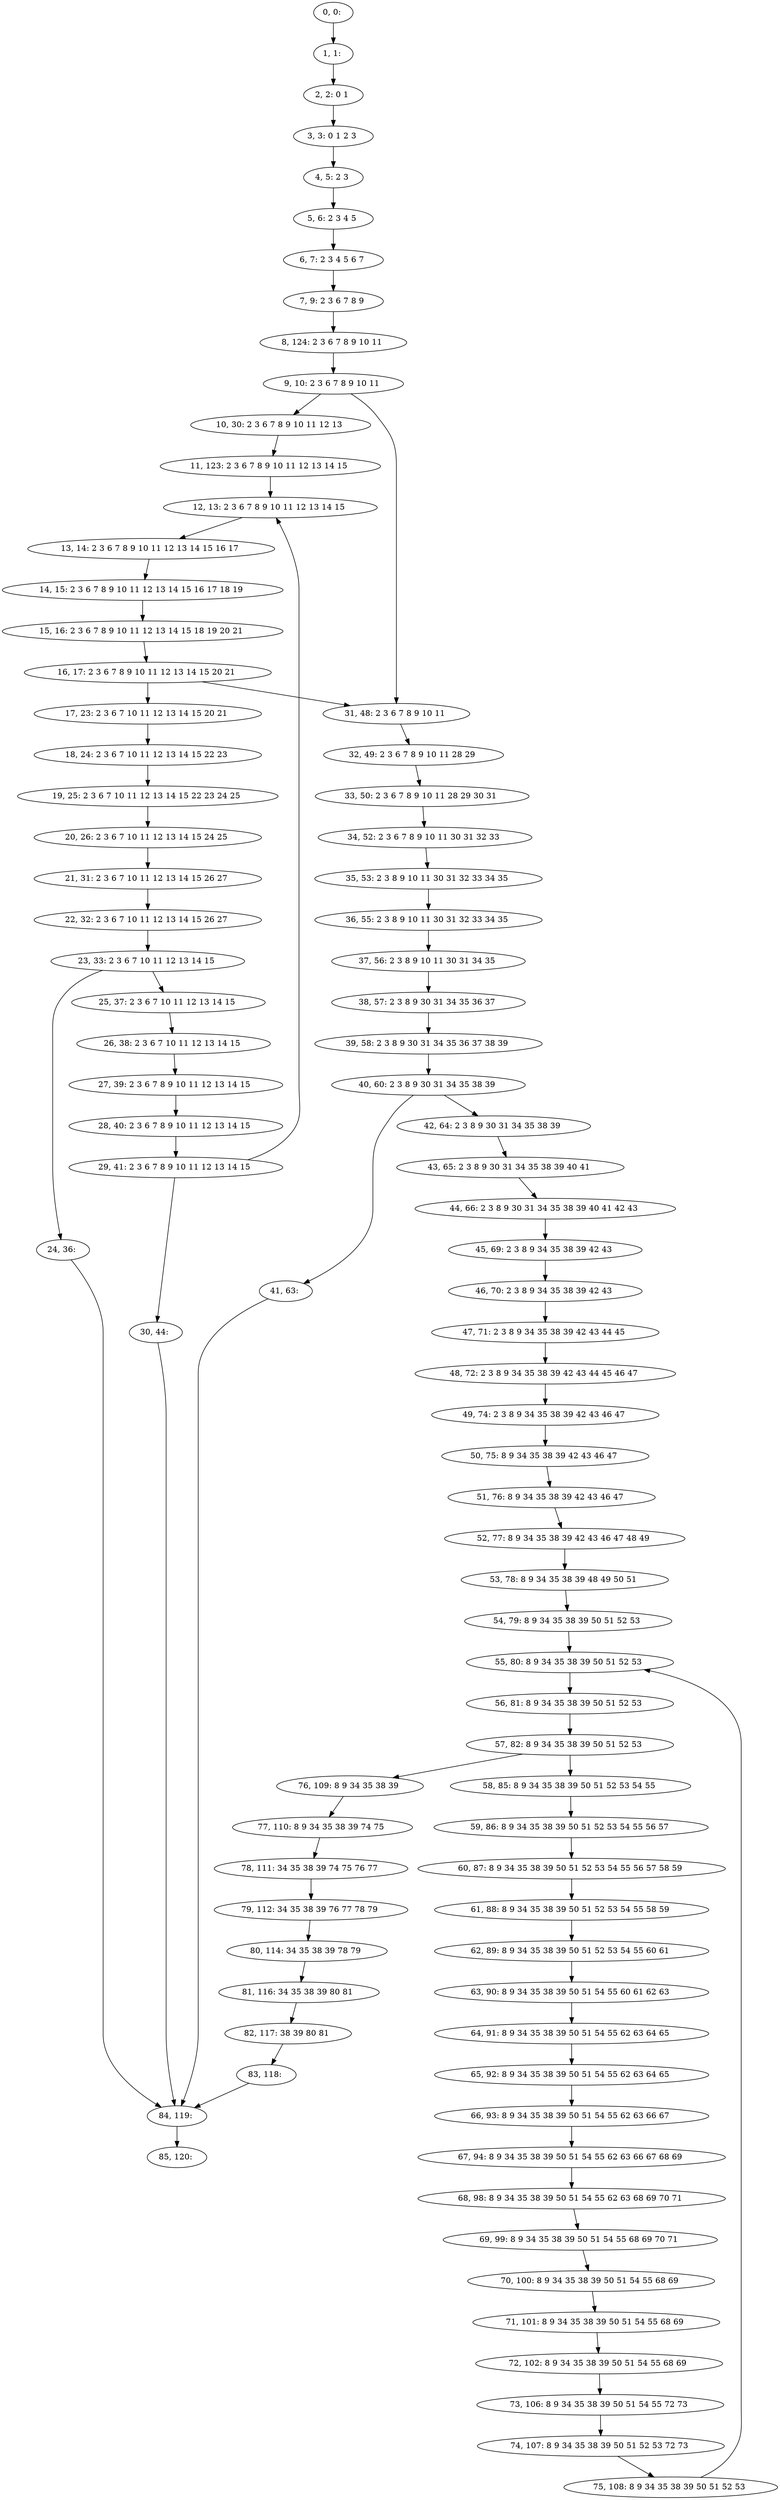 digraph G {
0[label="0, 0: "];
1[label="1, 1: "];
2[label="2, 2: 0 1 "];
3[label="3, 3: 0 1 2 3 "];
4[label="4, 5: 2 3 "];
5[label="5, 6: 2 3 4 5 "];
6[label="6, 7: 2 3 4 5 6 7 "];
7[label="7, 9: 2 3 6 7 8 9 "];
8[label="8, 124: 2 3 6 7 8 9 10 11 "];
9[label="9, 10: 2 3 6 7 8 9 10 11 "];
10[label="10, 30: 2 3 6 7 8 9 10 11 12 13 "];
11[label="11, 123: 2 3 6 7 8 9 10 11 12 13 14 15 "];
12[label="12, 13: 2 3 6 7 8 9 10 11 12 13 14 15 "];
13[label="13, 14: 2 3 6 7 8 9 10 11 12 13 14 15 16 17 "];
14[label="14, 15: 2 3 6 7 8 9 10 11 12 13 14 15 16 17 18 19 "];
15[label="15, 16: 2 3 6 7 8 9 10 11 12 13 14 15 18 19 20 21 "];
16[label="16, 17: 2 3 6 7 8 9 10 11 12 13 14 15 20 21 "];
17[label="17, 23: 2 3 6 7 10 11 12 13 14 15 20 21 "];
18[label="18, 24: 2 3 6 7 10 11 12 13 14 15 22 23 "];
19[label="19, 25: 2 3 6 7 10 11 12 13 14 15 22 23 24 25 "];
20[label="20, 26: 2 3 6 7 10 11 12 13 14 15 24 25 "];
21[label="21, 31: 2 3 6 7 10 11 12 13 14 15 26 27 "];
22[label="22, 32: 2 3 6 7 10 11 12 13 14 15 26 27 "];
23[label="23, 33: 2 3 6 7 10 11 12 13 14 15 "];
24[label="24, 36: "];
25[label="25, 37: 2 3 6 7 10 11 12 13 14 15 "];
26[label="26, 38: 2 3 6 7 10 11 12 13 14 15 "];
27[label="27, 39: 2 3 6 7 8 9 10 11 12 13 14 15 "];
28[label="28, 40: 2 3 6 7 8 9 10 11 12 13 14 15 "];
29[label="29, 41: 2 3 6 7 8 9 10 11 12 13 14 15 "];
30[label="30, 44: "];
31[label="31, 48: 2 3 6 7 8 9 10 11 "];
32[label="32, 49: 2 3 6 7 8 9 10 11 28 29 "];
33[label="33, 50: 2 3 6 7 8 9 10 11 28 29 30 31 "];
34[label="34, 52: 2 3 6 7 8 9 10 11 30 31 32 33 "];
35[label="35, 53: 2 3 8 9 10 11 30 31 32 33 34 35 "];
36[label="36, 55: 2 3 8 9 10 11 30 31 32 33 34 35 "];
37[label="37, 56: 2 3 8 9 10 11 30 31 34 35 "];
38[label="38, 57: 2 3 8 9 30 31 34 35 36 37 "];
39[label="39, 58: 2 3 8 9 30 31 34 35 36 37 38 39 "];
40[label="40, 60: 2 3 8 9 30 31 34 35 38 39 "];
41[label="41, 63: "];
42[label="42, 64: 2 3 8 9 30 31 34 35 38 39 "];
43[label="43, 65: 2 3 8 9 30 31 34 35 38 39 40 41 "];
44[label="44, 66: 2 3 8 9 30 31 34 35 38 39 40 41 42 43 "];
45[label="45, 69: 2 3 8 9 34 35 38 39 42 43 "];
46[label="46, 70: 2 3 8 9 34 35 38 39 42 43 "];
47[label="47, 71: 2 3 8 9 34 35 38 39 42 43 44 45 "];
48[label="48, 72: 2 3 8 9 34 35 38 39 42 43 44 45 46 47 "];
49[label="49, 74: 2 3 8 9 34 35 38 39 42 43 46 47 "];
50[label="50, 75: 8 9 34 35 38 39 42 43 46 47 "];
51[label="51, 76: 8 9 34 35 38 39 42 43 46 47 "];
52[label="52, 77: 8 9 34 35 38 39 42 43 46 47 48 49 "];
53[label="53, 78: 8 9 34 35 38 39 48 49 50 51 "];
54[label="54, 79: 8 9 34 35 38 39 50 51 52 53 "];
55[label="55, 80: 8 9 34 35 38 39 50 51 52 53 "];
56[label="56, 81: 8 9 34 35 38 39 50 51 52 53 "];
57[label="57, 82: 8 9 34 35 38 39 50 51 52 53 "];
58[label="58, 85: 8 9 34 35 38 39 50 51 52 53 54 55 "];
59[label="59, 86: 8 9 34 35 38 39 50 51 52 53 54 55 56 57 "];
60[label="60, 87: 8 9 34 35 38 39 50 51 52 53 54 55 56 57 58 59 "];
61[label="61, 88: 8 9 34 35 38 39 50 51 52 53 54 55 58 59 "];
62[label="62, 89: 8 9 34 35 38 39 50 51 52 53 54 55 60 61 "];
63[label="63, 90: 8 9 34 35 38 39 50 51 54 55 60 61 62 63 "];
64[label="64, 91: 8 9 34 35 38 39 50 51 54 55 62 63 64 65 "];
65[label="65, 92: 8 9 34 35 38 39 50 51 54 55 62 63 64 65 "];
66[label="66, 93: 8 9 34 35 38 39 50 51 54 55 62 63 66 67 "];
67[label="67, 94: 8 9 34 35 38 39 50 51 54 55 62 63 66 67 68 69 "];
68[label="68, 98: 8 9 34 35 38 39 50 51 54 55 62 63 68 69 70 71 "];
69[label="69, 99: 8 9 34 35 38 39 50 51 54 55 68 69 70 71 "];
70[label="70, 100: 8 9 34 35 38 39 50 51 54 55 68 69 "];
71[label="71, 101: 8 9 34 35 38 39 50 51 54 55 68 69 "];
72[label="72, 102: 8 9 34 35 38 39 50 51 54 55 68 69 "];
73[label="73, 106: 8 9 34 35 38 39 50 51 54 55 72 73 "];
74[label="74, 107: 8 9 34 35 38 39 50 51 52 53 72 73 "];
75[label="75, 108: 8 9 34 35 38 39 50 51 52 53 "];
76[label="76, 109: 8 9 34 35 38 39 "];
77[label="77, 110: 8 9 34 35 38 39 74 75 "];
78[label="78, 111: 34 35 38 39 74 75 76 77 "];
79[label="79, 112: 34 35 38 39 76 77 78 79 "];
80[label="80, 114: 34 35 38 39 78 79 "];
81[label="81, 116: 34 35 38 39 80 81 "];
82[label="82, 117: 38 39 80 81 "];
83[label="83, 118: "];
84[label="84, 119: "];
85[label="85, 120: "];
0->1 ;
1->2 ;
2->3 ;
3->4 ;
4->5 ;
5->6 ;
6->7 ;
7->8 ;
8->9 ;
9->10 ;
9->31 ;
10->11 ;
11->12 ;
12->13 ;
13->14 ;
14->15 ;
15->16 ;
16->17 ;
16->31 ;
17->18 ;
18->19 ;
19->20 ;
20->21 ;
21->22 ;
22->23 ;
23->24 ;
23->25 ;
24->84 ;
25->26 ;
26->27 ;
27->28 ;
28->29 ;
29->30 ;
29->12 ;
30->84 ;
31->32 ;
32->33 ;
33->34 ;
34->35 ;
35->36 ;
36->37 ;
37->38 ;
38->39 ;
39->40 ;
40->41 ;
40->42 ;
41->84 ;
42->43 ;
43->44 ;
44->45 ;
45->46 ;
46->47 ;
47->48 ;
48->49 ;
49->50 ;
50->51 ;
51->52 ;
52->53 ;
53->54 ;
54->55 ;
55->56 ;
56->57 ;
57->58 ;
57->76 ;
58->59 ;
59->60 ;
60->61 ;
61->62 ;
62->63 ;
63->64 ;
64->65 ;
65->66 ;
66->67 ;
67->68 ;
68->69 ;
69->70 ;
70->71 ;
71->72 ;
72->73 ;
73->74 ;
74->75 ;
75->55 ;
76->77 ;
77->78 ;
78->79 ;
79->80 ;
80->81 ;
81->82 ;
82->83 ;
83->84 ;
84->85 ;
}

